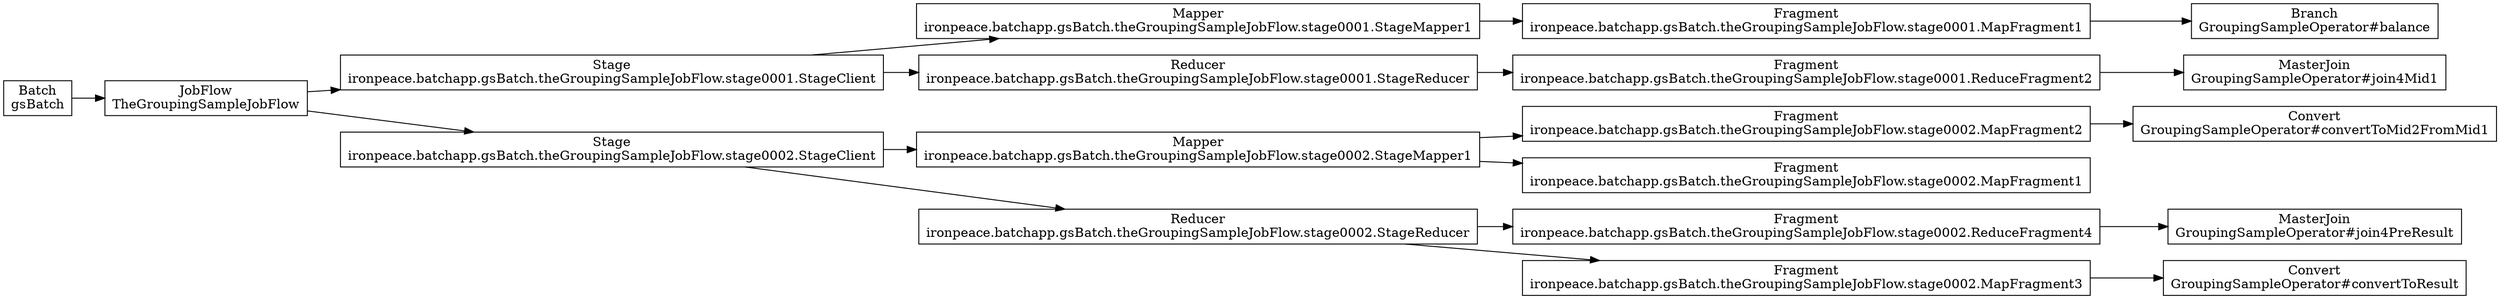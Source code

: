 digraph {
    rankdir = LR;
    "2c035e17-0640-4d08-9bd8-f28feafae552" [shape=box, label="Batch\ngsBatch"];
    "ae461d61-3f2f-4053-85bf-b45e67018a59" [shape=box, label="JobFlow\nTheGroupingSampleJobFlow"];
    "e3304e8c-fb86-42de-8c05-cf6cd1799d3b" [shape=box, label="Stage\nironpeace.batchapp.gsBatch.theGroupingSampleJobFlow.stage0001.StageClient"];
    "2596944c-9eb5-4231-bf4a-8eceb740090b" [shape=box, label="Mapper\nironpeace.batchapp.gsBatch.theGroupingSampleJobFlow.stage0001.StageMapper1"];
    "e3304e8c-fb86-42de-8c05-cf6cd1799d3b" -> "2596944c-9eb5-4231-bf4a-8eceb740090b";
    "3d998398-38b6-421b-88f8-0cadb397e68f" [shape=box, label="Fragment\nironpeace.batchapp.gsBatch.theGroupingSampleJobFlow.stage0001.MapFragment1"];
    "ae26f195-7185-4844-bac3-f8a08d9880cf" [shape=box, label="Branch\nGroupingSampleOperator#balance"];
    "3d998398-38b6-421b-88f8-0cadb397e68f" -> "ae26f195-7185-4844-bac3-f8a08d9880cf";
    "2596944c-9eb5-4231-bf4a-8eceb740090b" -> "3d998398-38b6-421b-88f8-0cadb397e68f";
    "c604e0da-d20b-411b-9117-66b2b6d2bff6" [shape=box, label="Reducer\nironpeace.batchapp.gsBatch.theGroupingSampleJobFlow.stage0001.StageReducer"];
    "e3304e8c-fb86-42de-8c05-cf6cd1799d3b" -> "c604e0da-d20b-411b-9117-66b2b6d2bff6";
    "76ead3f6-ae17-4c5b-ba6f-21ad10b2e469" [shape=box, label="Fragment\nironpeace.batchapp.gsBatch.theGroupingSampleJobFlow.stage0001.ReduceFragment2"];
    "ed303faf-7be9-4014-8215-0dd67feb2259" [shape=box, label="MasterJoin\nGroupingSampleOperator#join4Mid1"];
    "76ead3f6-ae17-4c5b-ba6f-21ad10b2e469" -> "ed303faf-7be9-4014-8215-0dd67feb2259";
    "c604e0da-d20b-411b-9117-66b2b6d2bff6" -> "76ead3f6-ae17-4c5b-ba6f-21ad10b2e469";
    "ae461d61-3f2f-4053-85bf-b45e67018a59" -> "e3304e8c-fb86-42de-8c05-cf6cd1799d3b";
    "ac77920d-69af-49bb-a82b-fe8a33d33042" [shape=box, label="Stage\nironpeace.batchapp.gsBatch.theGroupingSampleJobFlow.stage0002.StageClient"];
    "7ab4ce8a-1ad1-4eb4-9a98-ae4a992bbaad" [shape=box, label="Mapper\nironpeace.batchapp.gsBatch.theGroupingSampleJobFlow.stage0002.StageMapper1"];
    "ac77920d-69af-49bb-a82b-fe8a33d33042" -> "7ab4ce8a-1ad1-4eb4-9a98-ae4a992bbaad";
    "c1811895-af81-48a4-a66f-32878155487a" [shape=box, label="Fragment\nironpeace.batchapp.gsBatch.theGroupingSampleJobFlow.stage0002.MapFragment2"];
    "d4df86fe-41bf-41b0-bc7f-daa05d8ccf10" [shape=box, label="Convert\nGroupingSampleOperator#convertToMid2FromMid1"];
    "c1811895-af81-48a4-a66f-32878155487a" -> "d4df86fe-41bf-41b0-bc7f-daa05d8ccf10";
    "7ab4ce8a-1ad1-4eb4-9a98-ae4a992bbaad" -> "c1811895-af81-48a4-a66f-32878155487a";
    "4585e368-ff76-46b2-b1cd-a02228d9203c" [shape=box, label="Fragment\nironpeace.batchapp.gsBatch.theGroupingSampleJobFlow.stage0002.MapFragment1"];
    "7ab4ce8a-1ad1-4eb4-9a98-ae4a992bbaad" -> "4585e368-ff76-46b2-b1cd-a02228d9203c";
    "b5ff0c00-7ec0-4d1d-9f26-40f73f9e0c90" [shape=box, label="Reducer\nironpeace.batchapp.gsBatch.theGroupingSampleJobFlow.stage0002.StageReducer"];
    "ac77920d-69af-49bb-a82b-fe8a33d33042" -> "b5ff0c00-7ec0-4d1d-9f26-40f73f9e0c90";
    "aa705a29-5a7f-4116-97df-2f1d67b9cc21" [shape=box, label="Fragment\nironpeace.batchapp.gsBatch.theGroupingSampleJobFlow.stage0002.ReduceFragment4"];
    "8bd9148f-8ca5-4b5e-b564-b096706cd573" [shape=box, label="MasterJoin\nGroupingSampleOperator#join4PreResult"];
    "aa705a29-5a7f-4116-97df-2f1d67b9cc21" -> "8bd9148f-8ca5-4b5e-b564-b096706cd573";
    "b5ff0c00-7ec0-4d1d-9f26-40f73f9e0c90" -> "aa705a29-5a7f-4116-97df-2f1d67b9cc21";
    "a835fd21-6790-4912-b55b-ab8d2a4bc7e7" [shape=box, label="Fragment\nironpeace.batchapp.gsBatch.theGroupingSampleJobFlow.stage0002.MapFragment3"];
    "e776f637-54a6-49f4-a20c-37ccd65ae54d" [shape=box, label="Convert\nGroupingSampleOperator#convertToResult"];
    "a835fd21-6790-4912-b55b-ab8d2a4bc7e7" -> "e776f637-54a6-49f4-a20c-37ccd65ae54d";
    "b5ff0c00-7ec0-4d1d-9f26-40f73f9e0c90" -> "a835fd21-6790-4912-b55b-ab8d2a4bc7e7";
    "ae461d61-3f2f-4053-85bf-b45e67018a59" -> "ac77920d-69af-49bb-a82b-fe8a33d33042";
    "2c035e17-0640-4d08-9bd8-f28feafae552" -> "ae461d61-3f2f-4053-85bf-b45e67018a59";
}
